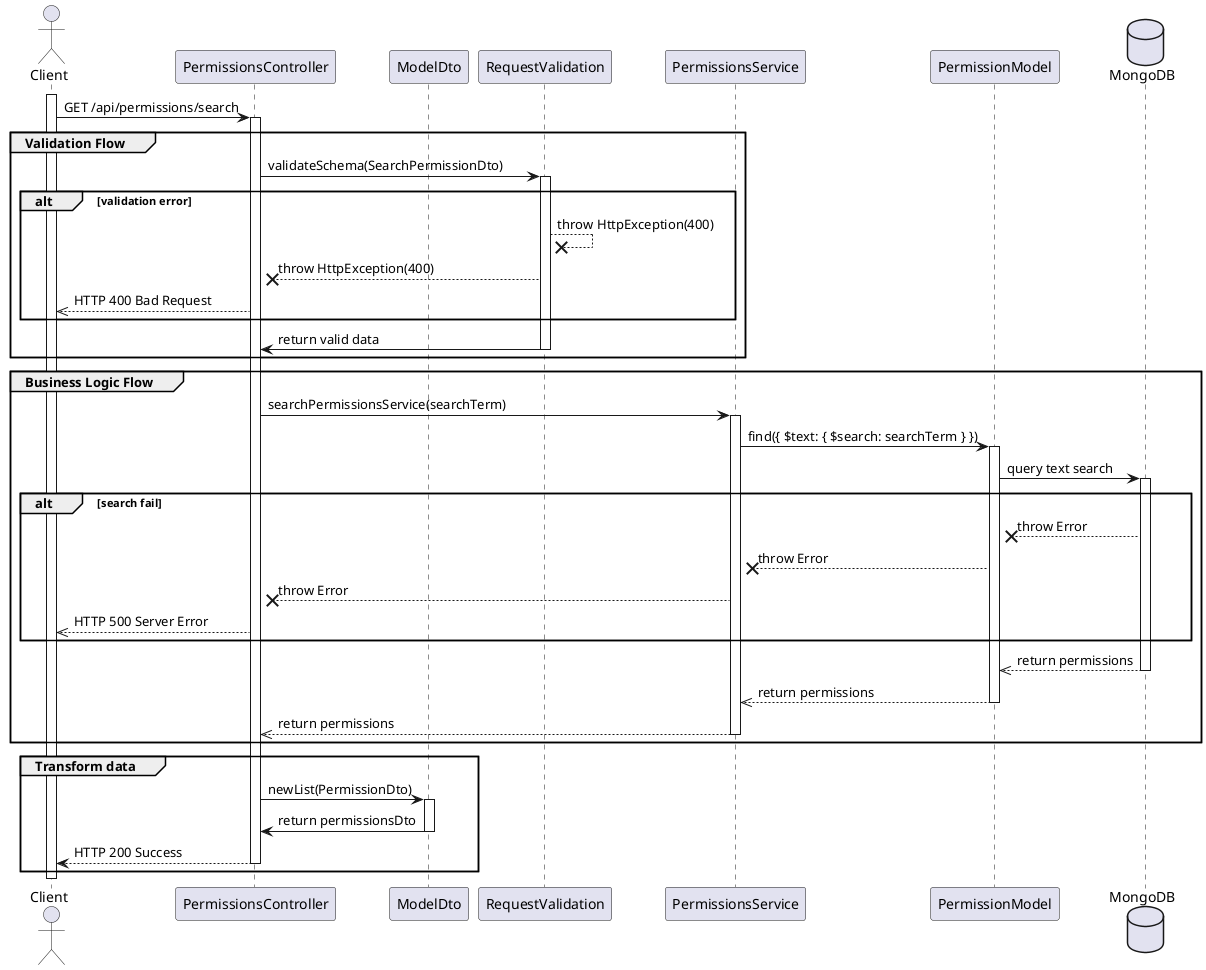@startuml Search Permissions

actor Client
participant PermissionsController
participant ModelDto
participant RequestValidation
participant PermissionsService
participant PermissionModel
database MongoDB

activate Client
Client -> PermissionsController: GET /api/permissions/search
activate PermissionsController

group Validation Flow
    PermissionsController -> RequestValidation: validateSchema(SearchPermissionDto)
    activate RequestValidation
    
    alt validation error
        RequestValidation --x RequestValidation: throw HttpException(400)
        RequestValidation --x PermissionsController: throw HttpException(400)
        PermissionsController -->> Client: HTTP 400 Bad Request
    end

    RequestValidation -> PermissionsController: return valid data
    deactivate RequestValidation
end

group Business Logic Flow
    PermissionsController -> PermissionsService: searchPermissionsService(searchTerm)
    activate PermissionsService
    
    PermissionsService -> PermissionModel: find({ $text: { $search: searchTerm } })
    activate PermissionModel
    PermissionModel -> MongoDB: query text search
    activate MongoDB

    alt search fail
        MongoDB --x PermissionModel: throw Error
        PermissionModel --x PermissionsService: throw Error
        PermissionsService --x PermissionsController: throw Error
        PermissionsController -->> Client: HTTP 500 Server Error
    end

    MongoDB -->> PermissionModel: return permissions
    deactivate MongoDB
    PermissionModel -->> PermissionsService: return permissions
    deactivate PermissionModel
    PermissionsService -->> PermissionsController: return permissions
    deactivate PermissionsService
end

group Transform data
    PermissionsController -> ModelDto: newList(PermissionDto)
    activate ModelDto
    ModelDto -> PermissionsController: return permissionsDto
    deactivate ModelDto

    PermissionsController --> Client: HTTP 200 Success
    deactivate PermissionsController
end

deactivate Client

@enduml